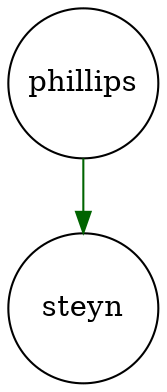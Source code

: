 digraph fullagr_phillips_steyn { 
 K=0.6 
 "phillips" -> { "steyn" } [color="darkgreen", arrowhead="normal", penwidth=1, href="#492"]; 
 "phillips" [shape="circle", fixedsize="true", height=1, width=1, style="filled", fillcolor="white", href="#phillips"]; 
 "steyn" [shape="circle", fixedsize="true", height=1, width=1, style="filled", fillcolor="white", href="#steyn"]; 

}